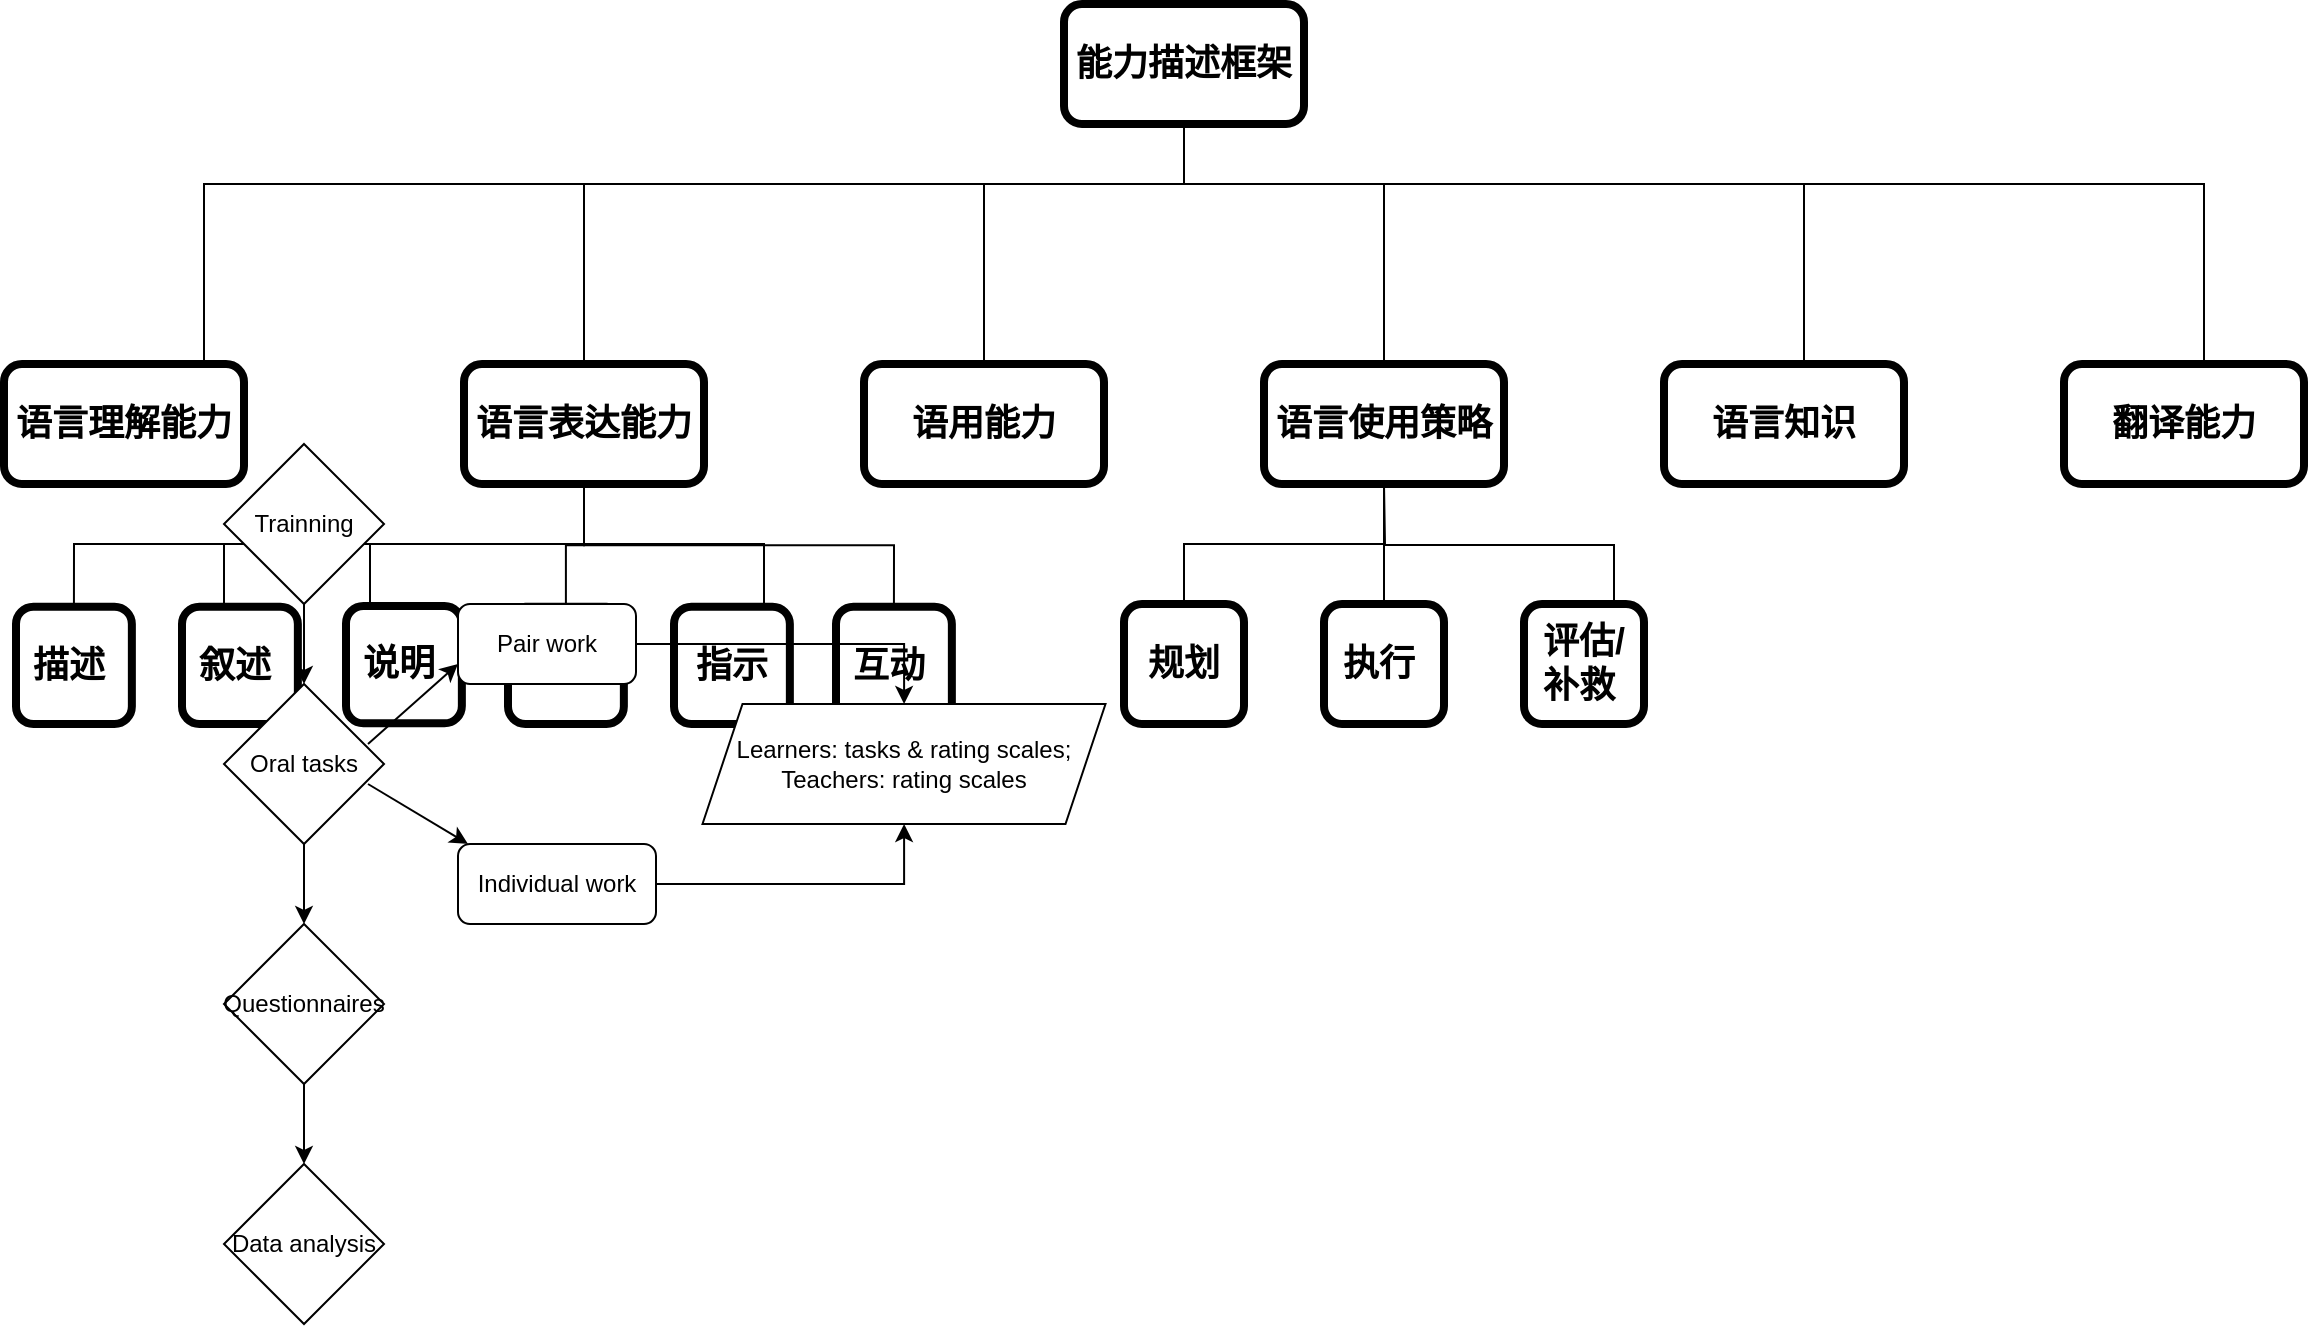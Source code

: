 <mxfile version="15.5.4" type="github" pages="2">
  <diagram name="Page-1" id="97916047-d0de-89f5-080d-49f4d83e522f">
    <mxGraphModel dx="737" dy="583" grid="1" gridSize="10" guides="1" tooltips="1" connect="1" arrows="1" fold="1" page="1" pageScale="1.5" pageWidth="1169" pageHeight="827" background="none" math="0" shadow="0">
      <root>
        <mxCell id="0" />
        <mxCell id="1" parent="0" />
        <mxCell id="DKPW6OwYuTb2RN7kpz0R-5" value="" style="edgeStyle=orthogonalEdgeStyle;rounded=0;orthogonalLoop=1;jettySize=auto;html=1;fontStyle=1;fontSize=18;labelPosition=center;verticalLabelPosition=top;align=center;verticalAlign=middle;endArrow=none;endFill=0;" parent="1" source="vlaxKZ8o50aW13DuZvyz-58" edge="1">
          <mxGeometry relative="1" as="geometry">
            <mxPoint x="430" y="320" as="targetPoint" />
            <Array as="points">
              <mxPoint x="920" y="230" />
              <mxPoint x="430" y="230" />
            </Array>
          </mxGeometry>
        </mxCell>
        <mxCell id="DKPW6OwYuTb2RN7kpz0R-10" value="" style="edgeStyle=orthogonalEdgeStyle;rounded=0;orthogonalLoop=1;jettySize=auto;html=1;fontStyle=1;fontSize=18;labelPosition=center;verticalLabelPosition=top;align=center;verticalAlign=middle;endArrow=none;endFill=0;" parent="1" source="vlaxKZ8o50aW13DuZvyz-58" edge="1">
          <mxGeometry relative="1" as="geometry">
            <mxPoint x="820" y="320" as="targetPoint" />
            <Array as="points">
              <mxPoint x="920" y="230" />
              <mxPoint x="820" y="230" />
            </Array>
          </mxGeometry>
        </mxCell>
        <mxCell id="DKPW6OwYuTb2RN7kpz0R-12" value="" style="edgeStyle=orthogonalEdgeStyle;rounded=0;orthogonalLoop=1;jettySize=auto;html=1;fontStyle=1;fontSize=18;labelPosition=center;verticalLabelPosition=top;align=center;verticalAlign=middle;endArrow=none;endFill=0;" parent="1" source="vlaxKZ8o50aW13DuZvyz-58" edge="1">
          <mxGeometry relative="1" as="geometry">
            <mxPoint x="1020" y="320" as="targetPoint" />
            <Array as="points">
              <mxPoint x="920" y="230" />
              <mxPoint x="1020" y="230" />
            </Array>
          </mxGeometry>
        </mxCell>
        <mxCell id="DKPW6OwYuTb2RN7kpz0R-14" value="" style="edgeStyle=orthogonalEdgeStyle;rounded=0;orthogonalLoop=1;jettySize=auto;html=1;fontStyle=1;fontSize=18;labelPosition=center;verticalLabelPosition=top;align=center;verticalAlign=middle;endArrow=none;endFill=0;" parent="1" source="vlaxKZ8o50aW13DuZvyz-58" edge="1">
          <mxGeometry relative="1" as="geometry">
            <mxPoint x="620" y="320" as="targetPoint" />
            <Array as="points">
              <mxPoint x="920" y="230" />
              <mxPoint x="620" y="230" />
            </Array>
          </mxGeometry>
        </mxCell>
        <mxCell id="DKPW6OwYuTb2RN7kpz0R-16" value="" style="edgeStyle=orthogonalEdgeStyle;rounded=0;orthogonalLoop=1;jettySize=auto;html=1;fontStyle=1;fontSize=18;labelPosition=center;verticalLabelPosition=top;align=center;verticalAlign=middle;endArrow=none;endFill=0;" parent="1" source="vlaxKZ8o50aW13DuZvyz-58" edge="1">
          <mxGeometry relative="1" as="geometry">
            <mxPoint x="1230" y="320" as="targetPoint" />
            <Array as="points">
              <mxPoint x="920" y="230" />
              <mxPoint x="1230" y="230" />
            </Array>
          </mxGeometry>
        </mxCell>
        <mxCell id="DKPW6OwYuTb2RN7kpz0R-18" value="" style="edgeStyle=orthogonalEdgeStyle;rounded=0;orthogonalLoop=1;jettySize=auto;html=1;fontStyle=1;fontSize=18;labelPosition=center;verticalLabelPosition=top;align=center;verticalAlign=middle;endArrow=none;endFill=0;" parent="1" source="vlaxKZ8o50aW13DuZvyz-58" edge="1">
          <mxGeometry relative="1" as="geometry">
            <mxPoint x="1430" y="320" as="targetPoint" />
            <Array as="points">
              <mxPoint x="920" y="230" />
              <mxPoint x="1430" y="230" />
            </Array>
          </mxGeometry>
        </mxCell>
        <mxCell id="vlaxKZ8o50aW13DuZvyz-58" value="&lt;h1 style=&quot;font-size: 18px;&quot;&gt;&lt;font style=&quot;font-size: 18px;&quot;&gt;&lt;span style=&quot;font-size: 18px;&quot;&gt;能力描述框架&lt;/span&gt;&lt;/font&gt;&lt;/h1&gt;" style="whiteSpace=wrap;html=1;rounded=1;fontSize=18;fontStyle=1;align=center;verticalAlign=middle;fontFamily=Helvetica;strokeWidth=4;" parent="1" vertex="1">
          <mxGeometry x="860" y="140" width="120" height="60" as="geometry" />
        </mxCell>
        <mxCell id="vlaxKZ8o50aW13DuZvyz-59" value="&lt;h2 style=&quot;font-size: 18px;&quot;&gt;&lt;span style=&quot;font-size: 18px;&quot;&gt;语用能力&lt;/span&gt;&lt;/h2&gt;" style="whiteSpace=wrap;html=1;fontSize=18;rounded=1;fontStyle=1;align=center;verticalAlign=middle;fontFamily=Helvetica;strokeWidth=4;" parent="1" vertex="1">
          <mxGeometry x="760" y="320" width="120" height="60" as="geometry" />
        </mxCell>
        <mxCell id="DKPW6OwYuTb2RN7kpz0R-47" value="" style="edgeStyle=orthogonalEdgeStyle;rounded=0;orthogonalLoop=1;jettySize=auto;html=1;fontSize=18;endArrow=none;endFill=0;align=center;verticalAlign=middle;" parent="1" source="vlaxKZ8o50aW13DuZvyz-60" target="vlaxKZ8o50aW13DuZvyz-71" edge="1">
          <mxGeometry relative="1" as="geometry" />
        </mxCell>
        <mxCell id="vlaxKZ8o50aW13DuZvyz-60" value="&lt;font style=&quot;font-size: 18px;&quot;&gt;&lt;span style=&quot;font-size: 18px;&quot;&gt;语言表达能力&lt;/span&gt;&lt;/font&gt;" style="whiteSpace=wrap;html=1;fontSize=18;rounded=1;fontStyle=1;align=center;verticalAlign=middle;fontFamily=Helvetica;strokeWidth=4;" parent="1" vertex="1">
          <mxGeometry x="560" y="320" width="120" height="60" as="geometry" />
        </mxCell>
        <mxCell id="vlaxKZ8o50aW13DuZvyz-61" value="&lt;h2 style=&quot;font-size: 18px;&quot;&gt;&lt;font style=&quot;font-size: 18px;&quot;&gt;&lt;span style=&quot;font-size: 18px;&quot;&gt;语言理解能力&lt;/span&gt;&lt;/font&gt;&lt;/h2&gt;" style="whiteSpace=wrap;html=1;fontSize=18;rounded=1;fontStyle=1;align=center;verticalAlign=middle;fontFamily=Helvetica;strokeWidth=4;glass=0;" parent="1" vertex="1">
          <mxGeometry x="330" y="320" width="120" height="60" as="geometry" />
        </mxCell>
        <mxCell id="vlaxKZ8o50aW13DuZvyz-62" value="&lt;span style=&quot;font-size: 18px;&quot;&gt;翻译能力&lt;/span&gt;" style="whiteSpace=wrap;html=1;fontSize=18;rounded=1;fontStyle=1;align=center;verticalAlign=middle;fontFamily=Helvetica;strokeWidth=4;" parent="1" vertex="1">
          <mxGeometry x="1360" y="320" width="120" height="60" as="geometry" />
        </mxCell>
        <mxCell id="vlaxKZ8o50aW13DuZvyz-63" value="&lt;h2 style=&quot;font-size: 18px;&quot;&gt;&lt;font style=&quot;font-size: 18px;&quot;&gt;语言知识&lt;/font&gt;&lt;/h2&gt;" style="whiteSpace=wrap;html=1;fontSize=18;rounded=1;fontStyle=1;align=center;verticalAlign=middle;fontFamily=Helvetica;strokeWidth=4;" parent="1" vertex="1">
          <mxGeometry x="1160" y="320" width="120" height="60" as="geometry" />
        </mxCell>
        <mxCell id="vlaxKZ8o50aW13DuZvyz-64" value="&lt;h2 style=&quot;font-size: 18px;&quot;&gt;&lt;span style=&quot;font-size: 18px;&quot;&gt;语言使用策略&lt;/span&gt;&lt;/h2&gt;" style="whiteSpace=wrap;html=1;fontSize=18;rounded=1;fontStyle=1;align=center;verticalAlign=middle;fontFamily=Helvetica;strokeWidth=4;" parent="1" vertex="1">
          <mxGeometry x="960" y="320" width="120" height="60" as="geometry" />
        </mxCell>
        <mxCell id="DKPW6OwYuTb2RN7kpz0R-54" value="" style="edgeStyle=orthogonalEdgeStyle;rounded=0;orthogonalLoop=1;jettySize=auto;html=1;fontSize=18;endArrow=none;endFill=0;align=center;verticalAlign=middle;entryX=0.55;entryY=0.486;entryDx=0;entryDy=0;entryPerimeter=0;exitX=0.5;exitY=0;exitDx=0;exitDy=0;" parent="1" source="vlaxKZ8o50aW13DuZvyz-70" edge="1">
          <mxGeometry relative="1" as="geometry">
            <mxPoint x="620" y="380" as="targetPoint" />
            <Array as="points">
              <mxPoint x="513" y="410" />
              <mxPoint x="620" y="410" />
            </Array>
          </mxGeometry>
        </mxCell>
        <mxCell id="DKPW6OwYuTb2RN7kpz0R-64" value="" style="edgeStyle=orthogonalEdgeStyle;rounded=0;orthogonalLoop=1;jettySize=auto;html=1;fontSize=18;endArrow=none;endFill=0;align=right;verticalAlign=top;exitX=0.75;exitY=0;exitDx=0;exitDy=0;" parent="1" source="vlaxKZ8o50aW13DuZvyz-79" edge="1">
          <mxGeometry relative="1" as="geometry">
            <mxPoint x="1020" y="380" as="targetPoint" />
          </mxGeometry>
        </mxCell>
        <mxCell id="vlaxKZ8o50aW13DuZvyz-79" value="评估/补救&amp;nbsp;" style="whiteSpace=wrap;html=1;rounded=1;fontSize=18;fontStyle=1;align=center;verticalAlign=middle;fontFamily=Helvetica;strokeWidth=4;" parent="1" vertex="1">
          <mxGeometry x="1090" y="440" width="60" height="60" as="geometry" />
        </mxCell>
        <mxCell id="DKPW6OwYuTb2RN7kpz0R-60" value="" style="edgeStyle=orthogonalEdgeStyle;rounded=0;orthogonalLoop=1;jettySize=auto;html=1;fontSize=18;endArrow=none;endFill=0;align=right;verticalAlign=top;" parent="1" source="vlaxKZ8o50aW13DuZvyz-80" target="vlaxKZ8o50aW13DuZvyz-64" edge="1">
          <mxGeometry relative="1" as="geometry" />
        </mxCell>
        <mxCell id="DKPW6OwYuTb2RN7kpz0R-72" value="" style="edgeStyle=orthogonalEdgeStyle;rounded=0;orthogonalLoop=1;jettySize=auto;html=1;fontSize=18;endArrow=none;endFill=0;align=right;verticalAlign=top;" parent="1" source="vlaxKZ8o50aW13DuZvyz-80" edge="1">
          <mxGeometry relative="1" as="geometry">
            <mxPoint x="1020" y="380" as="targetPoint" />
          </mxGeometry>
        </mxCell>
        <mxCell id="vlaxKZ8o50aW13DuZvyz-80" value="执行&amp;nbsp;" style="whiteSpace=wrap;html=1;rounded=1;fontSize=18;fontStyle=1;align=center;verticalAlign=middle;fontFamily=Helvetica;strokeWidth=4;" parent="1" vertex="1">
          <mxGeometry x="990" y="440" width="60" height="60" as="geometry" />
        </mxCell>
        <mxCell id="DKPW6OwYuTb2RN7kpz0R-62" value="" style="edgeStyle=orthogonalEdgeStyle;rounded=0;orthogonalLoop=1;jettySize=auto;html=1;fontSize=18;endArrow=none;endFill=0;align=right;verticalAlign=top;exitX=0.5;exitY=0;exitDx=0;exitDy=0;" parent="1" source="vlaxKZ8o50aW13DuZvyz-81" edge="1">
          <mxGeometry relative="1" as="geometry">
            <mxPoint x="1020" y="390" as="targetPoint" />
            <Array as="points">
              <mxPoint x="920" y="410" />
              <mxPoint x="1020" y="410" />
            </Array>
          </mxGeometry>
        </mxCell>
        <mxCell id="vlaxKZ8o50aW13DuZvyz-81" value="规划" style="whiteSpace=wrap;html=1;rounded=1;fontSize=18;fontStyle=1;align=center;verticalAlign=middle;fontFamily=Helvetica;strokeWidth=4;" parent="1" vertex="1">
          <mxGeometry x="890" y="440" width="60" height="60" as="geometry" />
        </mxCell>
        <mxCell id="DKPW6OwYuTb2RN7kpz0R-57" value="" style="group;horizontal=0;verticalAlign=bottom;" parent="1" vertex="1" connectable="0">
          <mxGeometry x="388" y="412" width="448" height="88" as="geometry" />
        </mxCell>
        <mxCell id="vlaxKZ8o50aW13DuZvyz-68" value="叙述&amp;nbsp;" style="whiteSpace=wrap;html=1;rounded=1;fontSize=18;fontStyle=1;align=center;verticalAlign=middle;fontFamily=Helvetica;strokeWidth=4;" parent="DKPW6OwYuTb2RN7kpz0R-57" vertex="1">
          <mxGeometry x="31" y="29.333" width="57.931" height="58.667" as="geometry" />
        </mxCell>
        <mxCell id="vlaxKZ8o50aW13DuZvyz-69" value="描述&amp;nbsp;" style="whiteSpace=wrap;html=1;rounded=1;fontSize=18;fontStyle=1;align=center;verticalAlign=middle;fontFamily=Helvetica;strokeWidth=4;" parent="DKPW6OwYuTb2RN7kpz0R-57" vertex="1">
          <mxGeometry x="-52" y="29.333" width="57.931" height="58.667" as="geometry" />
        </mxCell>
        <mxCell id="vlaxKZ8o50aW13DuZvyz-72" value="互动&amp;nbsp;" style="whiteSpace=wrap;html=1;rounded=1;fontSize=18;fontStyle=1;align=center;verticalAlign=middle;fontFamily=Helvetica;strokeWidth=4;" parent="DKPW6OwYuTb2RN7kpz0R-57" vertex="1">
          <mxGeometry x="358" y="29.333" width="57.931" height="58.667" as="geometry" />
        </mxCell>
        <mxCell id="vlaxKZ8o50aW13DuZvyz-73" value="指示" style="whiteSpace=wrap;html=1;rounded=1;fontSize=18;fontStyle=1;align=center;verticalAlign=middle;fontFamily=Helvetica;strokeWidth=4;" parent="DKPW6OwYuTb2RN7kpz0R-57" vertex="1">
          <mxGeometry x="277" y="29.333" width="57.931" height="58.667" as="geometry" />
        </mxCell>
        <mxCell id="vlaxKZ8o50aW13DuZvyz-71" value="论述" style="whiteSpace=wrap;html=1;rounded=1;fontSize=18;fontStyle=1;align=center;verticalAlign=middle;fontFamily=Helvetica;strokeWidth=4;" parent="DKPW6OwYuTb2RN7kpz0R-57" vertex="1">
          <mxGeometry x="194" y="29.333" width="57.931" height="58.667" as="geometry" />
        </mxCell>
        <mxCell id="vlaxKZ8o50aW13DuZvyz-70" value="说明&amp;nbsp;" style="whiteSpace=wrap;html=1;rounded=1;fontSize=18;fontStyle=1;align=center;verticalAlign=middle;fontFamily=Helvetica;strokeWidth=4;" parent="DKPW6OwYuTb2RN7kpz0R-57" vertex="1">
          <mxGeometry x="113" y="29" width="57.931" height="58.667" as="geometry" />
        </mxCell>
        <mxCell id="DKPW6OwYuTb2RN7kpz0R-52" value="" style="edgeStyle=orthogonalEdgeStyle;rounded=0;orthogonalLoop=1;jettySize=auto;html=1;fontSize=18;endArrow=none;endFill=0;align=right;verticalAlign=top;entryX=0.5;entryY=0;entryDx=0;entryDy=0;exitX=0.636;exitY=1.029;exitDx=0;exitDy=0;exitPerimeter=0;horizontal=1;" parent="1" target="vlaxKZ8o50aW13DuZvyz-68" edge="1">
          <mxGeometry relative="1" as="geometry">
            <mxPoint x="620" y="380" as="sourcePoint" />
            <Array as="points">
              <mxPoint x="620" y="410" />
              <mxPoint x="440" y="410" />
            </Array>
          </mxGeometry>
        </mxCell>
        <mxCell id="DKPW6OwYuTb2RN7kpz0R-50" value="" style="edgeStyle=orthogonalEdgeStyle;rounded=0;orthogonalLoop=1;jettySize=auto;html=1;fontSize=18;endArrow=none;endFill=0;align=right;verticalAlign=top;exitX=0.5;exitY=0;exitDx=0;exitDy=0;horizontal=1;" parent="1" source="vlaxKZ8o50aW13DuZvyz-69" edge="1">
          <mxGeometry relative="1" as="geometry">
            <mxPoint x="620" y="380" as="targetPoint" />
            <Array as="points">
              <mxPoint x="365" y="410" />
              <mxPoint x="620" y="410" />
            </Array>
          </mxGeometry>
        </mxCell>
        <mxCell id="DKPW6OwYuTb2RN7kpz0R-56" value="" style="edgeStyle=orthogonalEdgeStyle;rounded=0;orthogonalLoop=1;jettySize=auto;html=1;fontSize=18;endArrow=none;endFill=0;align=right;verticalAlign=top;entryX=0.5;entryY=1;entryDx=0;entryDy=0;exitX=0.5;exitY=0;exitDx=0;exitDy=0;horizontal=1;" parent="1" source="vlaxKZ8o50aW13DuZvyz-72" target="vlaxKZ8o50aW13DuZvyz-60" edge="1">
          <mxGeometry relative="1" as="geometry" />
        </mxCell>
        <mxCell id="DKPW6OwYuTb2RN7kpz0R-55" value="" style="edgeStyle=orthogonalEdgeStyle;rounded=0;orthogonalLoop=1;jettySize=auto;html=1;fontSize=18;endArrow=none;endFill=0;align=right;verticalAlign=top;entryX=0.664;entryY=0.543;entryDx=0;entryDy=0;entryPerimeter=0;exitX=0.5;exitY=0;exitDx=0;exitDy=0;horizontal=1;" parent="1" source="vlaxKZ8o50aW13DuZvyz-73" edge="1">
          <mxGeometry relative="1" as="geometry">
            <mxPoint x="620" y="380" as="targetPoint" />
            <Array as="points">
              <mxPoint x="710" y="410" />
              <mxPoint x="620" y="410" />
            </Array>
          </mxGeometry>
        </mxCell>
        <mxCell id="VYlvw3S_rYK38ZUQRdOO-1" value="" style="edgeStyle=orthogonalEdgeStyle;rounded=0;orthogonalLoop=1;jettySize=auto;html=1;" edge="1" parent="1" source="VYlvw3S_rYK38ZUQRdOO-2" target="VYlvw3S_rYK38ZUQRdOO-4">
          <mxGeometry relative="1" as="geometry" />
        </mxCell>
        <mxCell id="VYlvw3S_rYK38ZUQRdOO-2" value="Trainning" style="rhombus;whiteSpace=wrap;html=1;" vertex="1" parent="1">
          <mxGeometry x="440" y="360" width="80" height="80" as="geometry" />
        </mxCell>
        <mxCell id="VYlvw3S_rYK38ZUQRdOO-3" value="" style="edgeStyle=orthogonalEdgeStyle;rounded=0;orthogonalLoop=1;jettySize=auto;html=1;" edge="1" parent="1" source="VYlvw3S_rYK38ZUQRdOO-4" target="VYlvw3S_rYK38ZUQRdOO-6">
          <mxGeometry relative="1" as="geometry" />
        </mxCell>
        <mxCell id="VYlvw3S_rYK38ZUQRdOO-4" value="Oral tasks" style="rhombus;whiteSpace=wrap;html=1;" vertex="1" parent="1">
          <mxGeometry x="440" y="480" width="80" height="80" as="geometry" />
        </mxCell>
        <mxCell id="VYlvw3S_rYK38ZUQRdOO-5" value="" style="edgeStyle=orthogonalEdgeStyle;rounded=0;orthogonalLoop=1;jettySize=auto;html=1;" edge="1" parent="1" source="VYlvw3S_rYK38ZUQRdOO-6" target="VYlvw3S_rYK38ZUQRdOO-7">
          <mxGeometry relative="1" as="geometry" />
        </mxCell>
        <mxCell id="VYlvw3S_rYK38ZUQRdOO-6" value="Questionnaires" style="rhombus;whiteSpace=wrap;html=1;" vertex="1" parent="1">
          <mxGeometry x="440" y="600" width="80" height="80" as="geometry" />
        </mxCell>
        <mxCell id="VYlvw3S_rYK38ZUQRdOO-7" value="Data analysis" style="rhombus;whiteSpace=wrap;html=1;" vertex="1" parent="1">
          <mxGeometry x="440" y="720" width="80" height="80" as="geometry" />
        </mxCell>
        <mxCell id="VYlvw3S_rYK38ZUQRdOO-8" value="" style="edgeStyle=orthogonalEdgeStyle;rounded=0;orthogonalLoop=1;jettySize=auto;html=1;" edge="1" parent="1" source="VYlvw3S_rYK38ZUQRdOO-9" target="VYlvw3S_rYK38ZUQRdOO-14">
          <mxGeometry relative="1" as="geometry" />
        </mxCell>
        <mxCell id="VYlvw3S_rYK38ZUQRdOO-9" value="Pair work" style="rounded=1;whiteSpace=wrap;html=1;" vertex="1" parent="1">
          <mxGeometry x="557" y="440" width="89" height="40" as="geometry" />
        </mxCell>
        <mxCell id="VYlvw3S_rYK38ZUQRdOO-10" value="" style="edgeStyle=orthogonalEdgeStyle;rounded=0;orthogonalLoop=1;jettySize=auto;html=1;" edge="1" parent="1" source="VYlvw3S_rYK38ZUQRdOO-11" target="VYlvw3S_rYK38ZUQRdOO-14">
          <mxGeometry relative="1" as="geometry" />
        </mxCell>
        <mxCell id="VYlvw3S_rYK38ZUQRdOO-11" value="Individual work" style="rounded=1;whiteSpace=wrap;html=1;" vertex="1" parent="1">
          <mxGeometry x="557" y="560" width="99" height="40" as="geometry" />
        </mxCell>
        <mxCell id="VYlvw3S_rYK38ZUQRdOO-12" value="" style="endArrow=classic;html=1;entryX=0;entryY=0.75;entryDx=0;entryDy=0;" edge="1" parent="1" target="VYlvw3S_rYK38ZUQRdOO-9">
          <mxGeometry width="50" height="50" relative="1" as="geometry">
            <mxPoint x="512" y="510" as="sourcePoint" />
            <mxPoint x="562" y="460" as="targetPoint" />
          </mxGeometry>
        </mxCell>
        <mxCell id="VYlvw3S_rYK38ZUQRdOO-13" value="" style="endArrow=classic;html=1;" edge="1" parent="1">
          <mxGeometry width="50" height="50" relative="1" as="geometry">
            <mxPoint x="512" y="530" as="sourcePoint" />
            <mxPoint x="562" y="560" as="targetPoint" />
          </mxGeometry>
        </mxCell>
        <mxCell id="VYlvw3S_rYK38ZUQRdOO-14" value="Learners: tasks &amp;amp; rating scales;&lt;br&gt;Teachers: rating scales" style="shape=parallelogram;perimeter=parallelogramPerimeter;whiteSpace=wrap;html=1;fixedSize=1;" vertex="1" parent="1">
          <mxGeometry x="679.25" y="490" width="201.5" height="60" as="geometry" />
        </mxCell>
      </root>
    </mxGraphModel>
  </diagram>
  <diagram id="3X8aNqP5ZTjSzMPVC_Yu" name="Page-2">
    <mxGraphModel dx="545" dy="503" grid="1" gridSize="10" guides="1" tooltips="1" connect="1" arrows="1" fold="1" page="1" pageScale="1" pageWidth="827" pageHeight="1169" math="0" shadow="0">
      <root>
        <mxCell id="-9anEPGIW3KinixXxjvg-0" />
        <mxCell id="-9anEPGIW3KinixXxjvg-1" parent="-9anEPGIW3KinixXxjvg-0" />
        <mxCell id="zsyTQysiJ1fcdAgrpFzM-0" value="" style="edgeStyle=orthogonalEdgeStyle;rounded=0;orthogonalLoop=1;jettySize=auto;html=1;" edge="1" parent="-9anEPGIW3KinixXxjvg-1" source="zsyTQysiJ1fcdAgrpFzM-1" target="zsyTQysiJ1fcdAgrpFzM-3">
          <mxGeometry relative="1" as="geometry" />
        </mxCell>
        <mxCell id="zsyTQysiJ1fcdAgrpFzM-1" value="&amp;nbsp; 训练（1周）" style="rhombus;whiteSpace=wrap;html=1;" vertex="1" parent="-9anEPGIW3KinixXxjvg-1">
          <mxGeometry x="400" y="270" width="80" height="80" as="geometry" />
        </mxCell>
        <mxCell id="zsyTQysiJ1fcdAgrpFzM-2" value="" style="edgeStyle=orthogonalEdgeStyle;rounded=0;orthogonalLoop=1;jettySize=auto;html=1;" edge="1" parent="-9anEPGIW3KinixXxjvg-1" source="zsyTQysiJ1fcdAgrpFzM-3" target="zsyTQysiJ1fcdAgrpFzM-5">
          <mxGeometry relative="1" as="geometry" />
        </mxCell>
        <mxCell id="zsyTQysiJ1fcdAgrpFzM-3" value="口语活动&lt;br&gt;（8次）" style="rhombus;whiteSpace=wrap;html=1;" vertex="1" parent="-9anEPGIW3KinixXxjvg-1">
          <mxGeometry x="400" y="390" width="80" height="80" as="geometry" />
        </mxCell>
        <mxCell id="zsyTQysiJ1fcdAgrpFzM-4" value="" style="edgeStyle=orthogonalEdgeStyle;rounded=0;orthogonalLoop=1;jettySize=auto;html=1;" edge="1" parent="-9anEPGIW3KinixXxjvg-1" source="zsyTQysiJ1fcdAgrpFzM-5" target="zsyTQysiJ1fcdAgrpFzM-6">
          <mxGeometry relative="1" as="geometry" />
        </mxCell>
        <mxCell id="zsyTQysiJ1fcdAgrpFzM-5" value="问卷" style="rhombus;whiteSpace=wrap;html=1;" vertex="1" parent="-9anEPGIW3KinixXxjvg-1">
          <mxGeometry x="400" y="510" width="80" height="80" as="geometry" />
        </mxCell>
        <mxCell id="zsyTQysiJ1fcdAgrpFzM-6" value="数据整理&lt;br&gt;和收集" style="rhombus;whiteSpace=wrap;html=1;" vertex="1" parent="-9anEPGIW3KinixXxjvg-1">
          <mxGeometry x="400" y="630" width="80" height="80" as="geometry" />
        </mxCell>
        <mxCell id="zsyTQysiJ1fcdAgrpFzM-7" value="" style="edgeStyle=orthogonalEdgeStyle;rounded=0;orthogonalLoop=1;jettySize=auto;html=1;" edge="1" parent="-9anEPGIW3KinixXxjvg-1" source="zsyTQysiJ1fcdAgrpFzM-8" target="zsyTQysiJ1fcdAgrpFzM-13">
          <mxGeometry relative="1" as="geometry" />
        </mxCell>
        <mxCell id="zsyTQysiJ1fcdAgrpFzM-8" value="双人活动&lt;br&gt;（4次）" style="rounded=1;whiteSpace=wrap;html=1;" vertex="1" parent="-9anEPGIW3KinixXxjvg-1">
          <mxGeometry x="517" y="350" width="89" height="40" as="geometry" />
        </mxCell>
        <mxCell id="zsyTQysiJ1fcdAgrpFzM-9" value="" style="edgeStyle=orthogonalEdgeStyle;rounded=0;orthogonalLoop=1;jettySize=auto;html=1;" edge="1" parent="-9anEPGIW3KinixXxjvg-1" source="zsyTQysiJ1fcdAgrpFzM-10" target="zsyTQysiJ1fcdAgrpFzM-13">
          <mxGeometry relative="1" as="geometry" />
        </mxCell>
        <mxCell id="zsyTQysiJ1fcdAgrpFzM-10" value="个人活动&lt;br&gt;（4次）" style="rounded=1;whiteSpace=wrap;html=1;" vertex="1" parent="-9anEPGIW3KinixXxjvg-1">
          <mxGeometry x="517" y="470" width="93" height="40" as="geometry" />
        </mxCell>
        <mxCell id="zsyTQysiJ1fcdAgrpFzM-11" value="" style="endArrow=classic;html=1;entryX=0;entryY=0.75;entryDx=0;entryDy=0;" edge="1" parent="-9anEPGIW3KinixXxjvg-1" target="zsyTQysiJ1fcdAgrpFzM-8">
          <mxGeometry width="50" height="50" relative="1" as="geometry">
            <mxPoint x="472" y="420" as="sourcePoint" />
            <mxPoint x="522" y="370" as="targetPoint" />
          </mxGeometry>
        </mxCell>
        <mxCell id="zsyTQysiJ1fcdAgrpFzM-12" value="" style="endArrow=classic;html=1;" edge="1" parent="-9anEPGIW3KinixXxjvg-1">
          <mxGeometry width="50" height="50" relative="1" as="geometry">
            <mxPoint x="472" y="440" as="sourcePoint" />
            <mxPoint x="522" y="470" as="targetPoint" />
          </mxGeometry>
        </mxCell>
        <mxCell id="zsyTQysiJ1fcdAgrpFzM-13" value="学生：完成任务和评分量表；&lt;br&gt;教师：完成评分量表" style="shape=parallelogram;perimeter=parallelogramPerimeter;whiteSpace=wrap;html=1;fixedSize=1;" vertex="1" parent="-9anEPGIW3KinixXxjvg-1">
          <mxGeometry x="639.25" y="400" width="201.5" height="60" as="geometry" />
        </mxCell>
      </root>
    </mxGraphModel>
  </diagram>
</mxfile>
